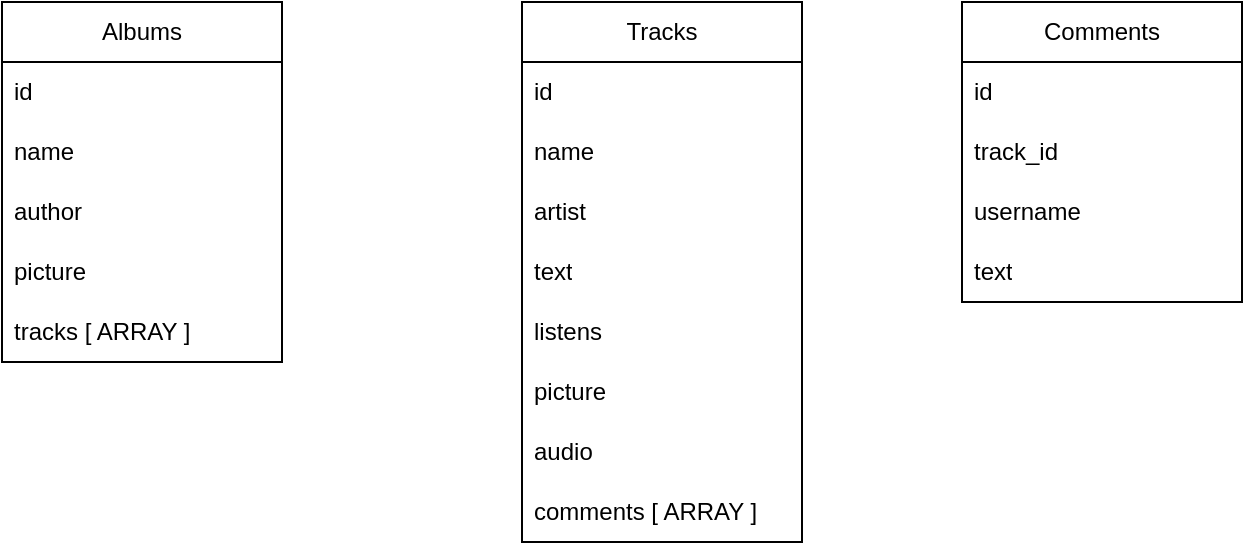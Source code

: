 <mxfile version="22.0.0" type="github">
  <diagram name="Страница — 1" id="BsvFJUhxQ8sqZDMopN1O">
    <mxGraphModel dx="1050" dy="542" grid="1" gridSize="10" guides="1" tooltips="1" connect="1" arrows="1" fold="1" page="1" pageScale="1" pageWidth="827" pageHeight="1169" math="0" shadow="0">
      <root>
        <mxCell id="0" />
        <mxCell id="1" parent="0" />
        <mxCell id="ULYyHdxNfxWxSipWL-FE-1" value="Tracks" style="swimlane;fontStyle=0;childLayout=stackLayout;horizontal=1;startSize=30;horizontalStack=0;resizeParent=1;resizeParentMax=0;resizeLast=0;collapsible=1;marginBottom=0;whiteSpace=wrap;html=1;" parent="1" vertex="1">
          <mxGeometry x="340" y="220" width="140" height="270" as="geometry" />
        </mxCell>
        <mxCell id="ULYyHdxNfxWxSipWL-FE-2" value="id" style="text;strokeColor=none;fillColor=none;align=left;verticalAlign=middle;spacingLeft=4;spacingRight=4;overflow=hidden;points=[[0,0.5],[1,0.5]];portConstraint=eastwest;rotatable=0;whiteSpace=wrap;html=1;" parent="ULYyHdxNfxWxSipWL-FE-1" vertex="1">
          <mxGeometry y="30" width="140" height="30" as="geometry" />
        </mxCell>
        <mxCell id="ULYyHdxNfxWxSipWL-FE-3" value="name" style="text;strokeColor=none;fillColor=none;align=left;verticalAlign=middle;spacingLeft=4;spacingRight=4;overflow=hidden;points=[[0,0.5],[1,0.5]];portConstraint=eastwest;rotatable=0;whiteSpace=wrap;html=1;" parent="ULYyHdxNfxWxSipWL-FE-1" vertex="1">
          <mxGeometry y="60" width="140" height="30" as="geometry" />
        </mxCell>
        <mxCell id="ULYyHdxNfxWxSipWL-FE-4" value="artist" style="text;strokeColor=none;fillColor=none;align=left;verticalAlign=middle;spacingLeft=4;spacingRight=4;overflow=hidden;points=[[0,0.5],[1,0.5]];portConstraint=eastwest;rotatable=0;whiteSpace=wrap;html=1;" parent="ULYyHdxNfxWxSipWL-FE-1" vertex="1">
          <mxGeometry y="90" width="140" height="30" as="geometry" />
        </mxCell>
        <mxCell id="ULYyHdxNfxWxSipWL-FE-13" value="text" style="text;strokeColor=none;fillColor=none;align=left;verticalAlign=middle;spacingLeft=4;spacingRight=4;overflow=hidden;points=[[0,0.5],[1,0.5]];portConstraint=eastwest;rotatable=0;whiteSpace=wrap;html=1;" parent="ULYyHdxNfxWxSipWL-FE-1" vertex="1">
          <mxGeometry y="120" width="140" height="30" as="geometry" />
        </mxCell>
        <mxCell id="ULYyHdxNfxWxSipWL-FE-15" value="listens" style="text;strokeColor=none;fillColor=none;align=left;verticalAlign=middle;spacingLeft=4;spacingRight=4;overflow=hidden;points=[[0,0.5],[1,0.5]];portConstraint=eastwest;rotatable=0;whiteSpace=wrap;html=1;" parent="ULYyHdxNfxWxSipWL-FE-1" vertex="1">
          <mxGeometry y="150" width="140" height="30" as="geometry" />
        </mxCell>
        <mxCell id="ULYyHdxNfxWxSipWL-FE-14" value="picture" style="text;strokeColor=none;fillColor=none;align=left;verticalAlign=middle;spacingLeft=4;spacingRight=4;overflow=hidden;points=[[0,0.5],[1,0.5]];portConstraint=eastwest;rotatable=0;whiteSpace=wrap;html=1;" parent="ULYyHdxNfxWxSipWL-FE-1" vertex="1">
          <mxGeometry y="180" width="140" height="30" as="geometry" />
        </mxCell>
        <mxCell id="ULYyHdxNfxWxSipWL-FE-16" value="audio" style="text;strokeColor=none;fillColor=none;align=left;verticalAlign=middle;spacingLeft=4;spacingRight=4;overflow=hidden;points=[[0,0.5],[1,0.5]];portConstraint=eastwest;rotatable=0;whiteSpace=wrap;html=1;" parent="ULYyHdxNfxWxSipWL-FE-1" vertex="1">
          <mxGeometry y="210" width="140" height="30" as="geometry" />
        </mxCell>
        <mxCell id="ULYyHdxNfxWxSipWL-FE-17" value="comments [ ARRAY ]" style="text;strokeColor=none;fillColor=none;align=left;verticalAlign=middle;spacingLeft=4;spacingRight=4;overflow=hidden;points=[[0,0.5],[1,0.5]];portConstraint=eastwest;rotatable=0;whiteSpace=wrap;html=1;" parent="ULYyHdxNfxWxSipWL-FE-1" vertex="1">
          <mxGeometry y="240" width="140" height="30" as="geometry" />
        </mxCell>
        <mxCell id="ULYyHdxNfxWxSipWL-FE-5" value="Albums" style="swimlane;fontStyle=0;childLayout=stackLayout;horizontal=1;startSize=30;horizontalStack=0;resizeParent=1;resizeParentMax=0;resizeLast=0;collapsible=1;marginBottom=0;whiteSpace=wrap;html=1;" parent="1" vertex="1">
          <mxGeometry x="80" y="220" width="140" height="180" as="geometry" />
        </mxCell>
        <mxCell id="ULYyHdxNfxWxSipWL-FE-6" value="id" style="text;strokeColor=none;fillColor=none;align=left;verticalAlign=middle;spacingLeft=4;spacingRight=4;overflow=hidden;points=[[0,0.5],[1,0.5]];portConstraint=eastwest;rotatable=0;whiteSpace=wrap;html=1;" parent="ULYyHdxNfxWxSipWL-FE-5" vertex="1">
          <mxGeometry y="30" width="140" height="30" as="geometry" />
        </mxCell>
        <mxCell id="ULYyHdxNfxWxSipWL-FE-7" value="name" style="text;strokeColor=none;fillColor=none;align=left;verticalAlign=middle;spacingLeft=4;spacingRight=4;overflow=hidden;points=[[0,0.5],[1,0.5]];portConstraint=eastwest;rotatable=0;whiteSpace=wrap;html=1;" parent="ULYyHdxNfxWxSipWL-FE-5" vertex="1">
          <mxGeometry y="60" width="140" height="30" as="geometry" />
        </mxCell>
        <mxCell id="ULYyHdxNfxWxSipWL-FE-8" value="author" style="text;strokeColor=none;fillColor=none;align=left;verticalAlign=middle;spacingLeft=4;spacingRight=4;overflow=hidden;points=[[0,0.5],[1,0.5]];portConstraint=eastwest;rotatable=0;whiteSpace=wrap;html=1;" parent="ULYyHdxNfxWxSipWL-FE-5" vertex="1">
          <mxGeometry y="90" width="140" height="30" as="geometry" />
        </mxCell>
        <mxCell id="QWPkJdAIWtpZzioDdOoN-2" value="picture" style="text;strokeColor=none;fillColor=none;align=left;verticalAlign=middle;spacingLeft=4;spacingRight=4;overflow=hidden;points=[[0,0.5],[1,0.5]];portConstraint=eastwest;rotatable=0;whiteSpace=wrap;html=1;" vertex="1" parent="ULYyHdxNfxWxSipWL-FE-5">
          <mxGeometry y="120" width="140" height="30" as="geometry" />
        </mxCell>
        <mxCell id="QWPkJdAIWtpZzioDdOoN-1" value="tracks [ ARRAY ]" style="text;strokeColor=none;fillColor=none;align=left;verticalAlign=middle;spacingLeft=4;spacingRight=4;overflow=hidden;points=[[0,0.5],[1,0.5]];portConstraint=eastwest;rotatable=0;whiteSpace=wrap;html=1;" vertex="1" parent="ULYyHdxNfxWxSipWL-FE-5">
          <mxGeometry y="150" width="140" height="30" as="geometry" />
        </mxCell>
        <mxCell id="ULYyHdxNfxWxSipWL-FE-9" value="Comments" style="swimlane;fontStyle=0;childLayout=stackLayout;horizontal=1;startSize=30;horizontalStack=0;resizeParent=1;resizeParentMax=0;resizeLast=0;collapsible=1;marginBottom=0;whiteSpace=wrap;html=1;" parent="1" vertex="1">
          <mxGeometry x="560" y="220" width="140" height="150" as="geometry" />
        </mxCell>
        <mxCell id="ULYyHdxNfxWxSipWL-FE-10" value="id" style="text;strokeColor=none;fillColor=none;align=left;verticalAlign=middle;spacingLeft=4;spacingRight=4;overflow=hidden;points=[[0,0.5],[1,0.5]];portConstraint=eastwest;rotatable=0;whiteSpace=wrap;html=1;" parent="ULYyHdxNfxWxSipWL-FE-9" vertex="1">
          <mxGeometry y="30" width="140" height="30" as="geometry" />
        </mxCell>
        <mxCell id="ULYyHdxNfxWxSipWL-FE-11" value="track_id" style="text;strokeColor=none;fillColor=none;align=left;verticalAlign=middle;spacingLeft=4;spacingRight=4;overflow=hidden;points=[[0,0.5],[1,0.5]];portConstraint=eastwest;rotatable=0;whiteSpace=wrap;html=1;" parent="ULYyHdxNfxWxSipWL-FE-9" vertex="1">
          <mxGeometry y="60" width="140" height="30" as="geometry" />
        </mxCell>
        <mxCell id="QWPkJdAIWtpZzioDdOoN-3" value="username" style="text;strokeColor=none;fillColor=none;align=left;verticalAlign=middle;spacingLeft=4;spacingRight=4;overflow=hidden;points=[[0,0.5],[1,0.5]];portConstraint=eastwest;rotatable=0;whiteSpace=wrap;html=1;" vertex="1" parent="ULYyHdxNfxWxSipWL-FE-9">
          <mxGeometry y="90" width="140" height="30" as="geometry" />
        </mxCell>
        <mxCell id="ULYyHdxNfxWxSipWL-FE-12" value="text" style="text;strokeColor=none;fillColor=none;align=left;verticalAlign=middle;spacingLeft=4;spacingRight=4;overflow=hidden;points=[[0,0.5],[1,0.5]];portConstraint=eastwest;rotatable=0;whiteSpace=wrap;html=1;" parent="ULYyHdxNfxWxSipWL-FE-9" vertex="1">
          <mxGeometry y="120" width="140" height="30" as="geometry" />
        </mxCell>
      </root>
    </mxGraphModel>
  </diagram>
</mxfile>
